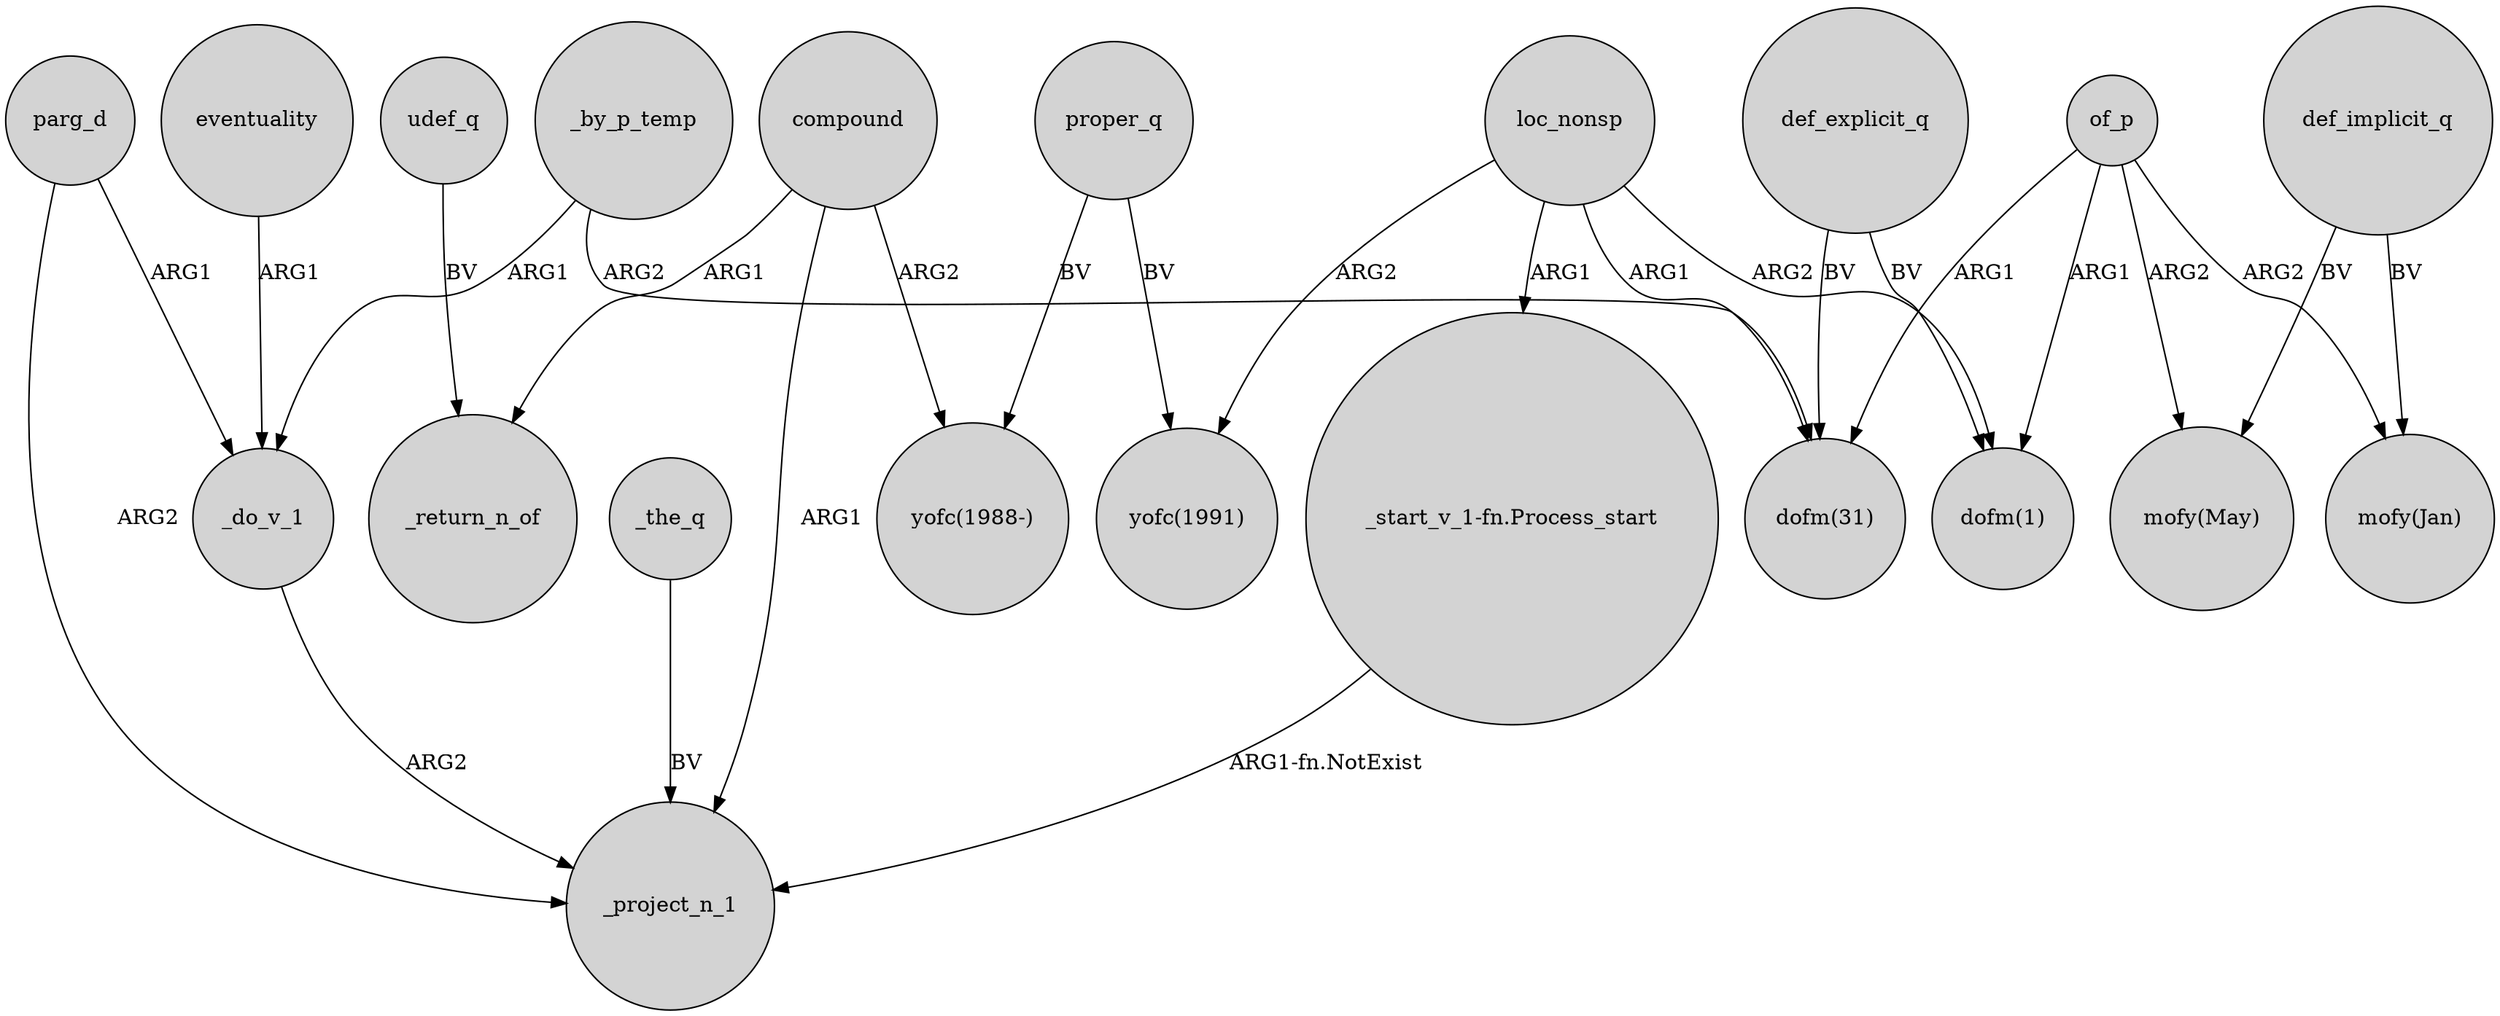 digraph {
	node [shape=circle style=filled]
	_by_p_temp -> _do_v_1 [label=ARG1]
	parg_d -> _do_v_1 [label=ARG1]
	compound -> _project_n_1 [label=ARG1]
	loc_nonsp -> "yofc(1991)" [label=ARG2]
	loc_nonsp -> "dofm(1)" [label=ARG2]
	proper_q -> "yofc(1991)" [label=BV]
	udef_q -> _return_n_of [label=BV]
	_by_p_temp -> "dofm(31)" [label=ARG2]
	def_implicit_q -> "mofy(May)" [label=BV]
	_the_q -> _project_n_1 [label=BV]
	def_explicit_q -> "dofm(31)" [label=BV]
	loc_nonsp -> "_start_v_1-fn.Process_start" [label=ARG1]
	parg_d -> _project_n_1 [label=ARG2]
	of_p -> "dofm(31)" [label=ARG1]
	loc_nonsp -> "dofm(31)" [label=ARG1]
	def_implicit_q -> "mofy(Jan)" [label=BV]
	"_start_v_1-fn.Process_start" -> _project_n_1 [label="ARG1-fn.NotExist"]
	def_explicit_q -> "dofm(1)" [label=BV]
	proper_q -> "yofc(1988-)" [label=BV]
	compound -> "yofc(1988-)" [label=ARG2]
	of_p -> "mofy(May)" [label=ARG2]
	_do_v_1 -> _project_n_1 [label=ARG2]
	eventuality -> _do_v_1 [label=ARG1]
	of_p -> "mofy(Jan)" [label=ARG2]
	compound -> _return_n_of [label=ARG1]
	of_p -> "dofm(1)" [label=ARG1]
}
